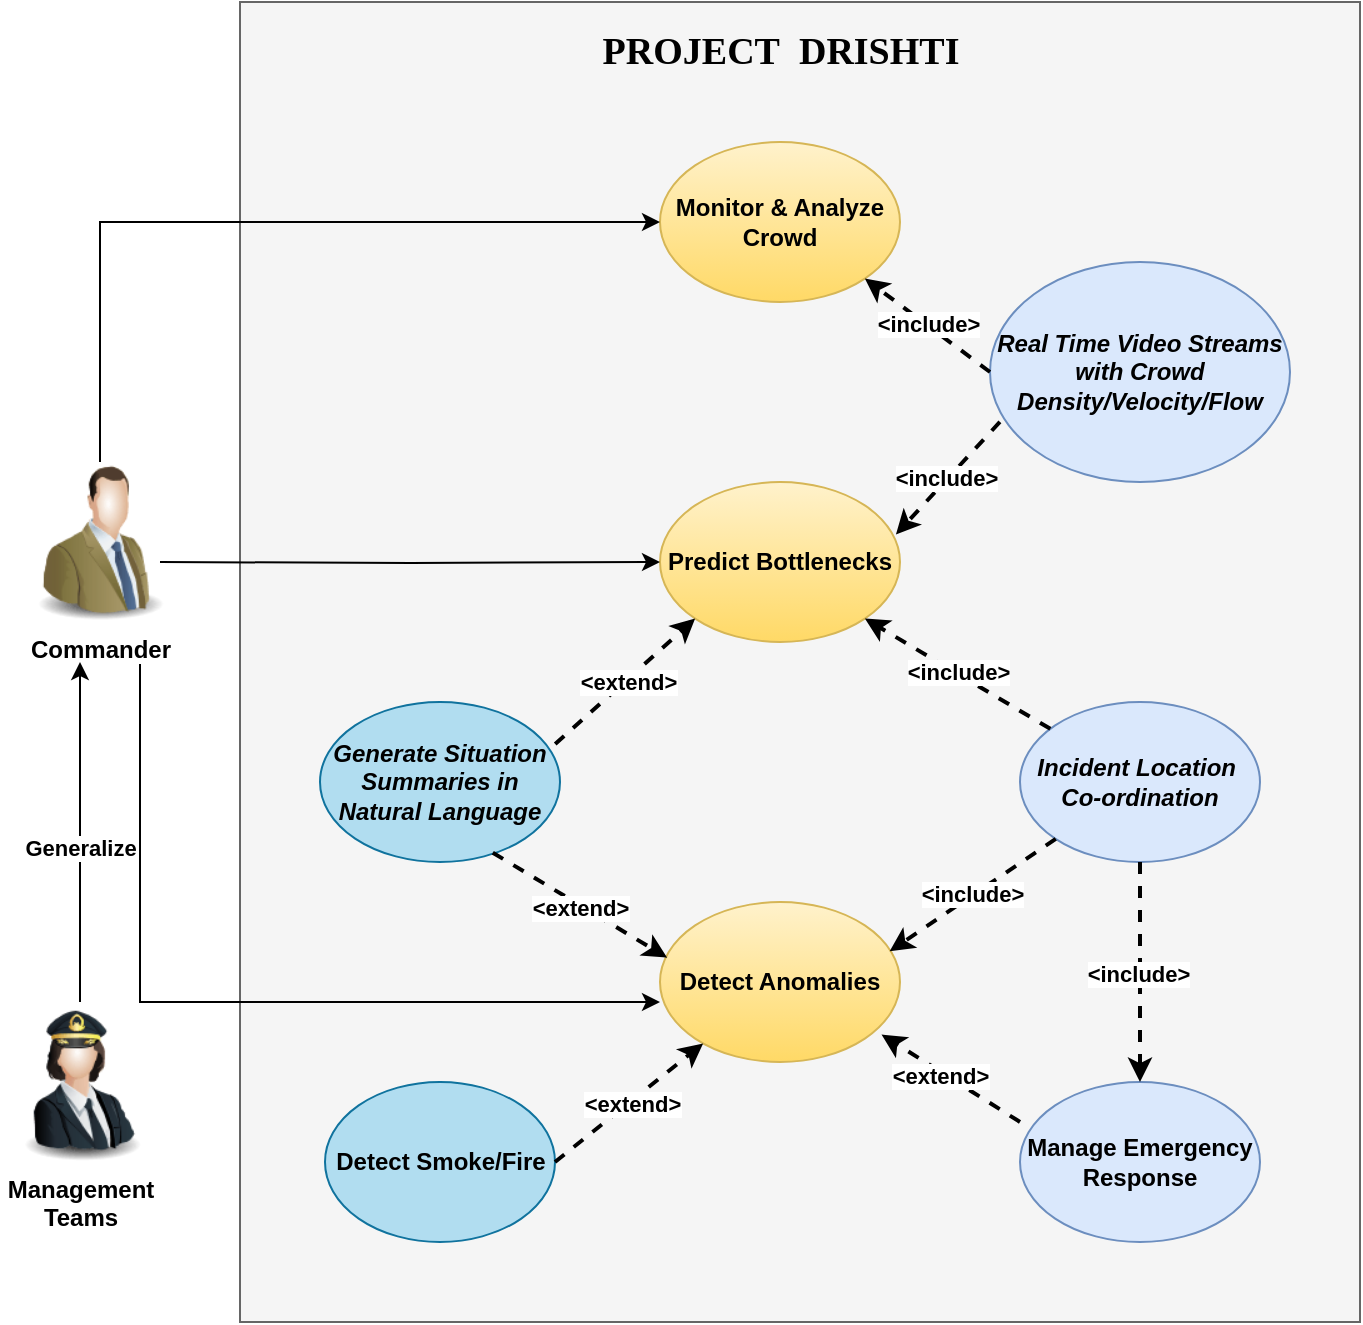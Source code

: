 <mxfile version="27.2.0">
  <diagram name="Page-1" id="cNQ3jGSSwMzKaeNfMzMZ">
    <mxGraphModel dx="1042" dy="1662" grid="1" gridSize="10" guides="1" tooltips="1" connect="1" arrows="1" fold="1" page="1" pageScale="1" pageWidth="850" pageHeight="1100" math="0" shadow="0">
      <root>
        <mxCell id="0" />
        <mxCell id="1" parent="0" />
        <mxCell id="q2KytA-D3xJXwT2xgLaa-54" value="" style="rounded=0;whiteSpace=wrap;html=1;fillColor=#f5f5f5;fontColor=#333333;strokeColor=#666666;" parent="1" vertex="1">
          <mxGeometry x="130" y="-30" width="560" height="660" as="geometry" />
        </mxCell>
        <mxCell id="q2KytA-D3xJXwT2xgLaa-1" value="&lt;b&gt;&lt;span&gt;Monitor &amp;amp; Analyze&lt;/span&gt;&lt;/b&gt;&lt;div&gt;&lt;b&gt;&lt;span&gt;Crowd&lt;/span&gt;&lt;/b&gt;&lt;/div&gt;" style="ellipse;whiteSpace=wrap;html=1;fillColor=#fff2cc;gradientColor=#ffd966;strokeColor=#d6b656;fontStyle=0" parent="1" vertex="1">
          <mxGeometry x="340" y="40" width="120" height="80" as="geometry" />
        </mxCell>
        <mxCell id="q2KytA-D3xJXwT2xgLaa-2" value="&lt;b&gt;Predict Bottlenecks&lt;/b&gt;" style="ellipse;whiteSpace=wrap;html=1;fillColor=#fff2cc;gradientColor=#ffd966;strokeColor=#d6b656;" parent="1" vertex="1">
          <mxGeometry x="340" y="210" width="120" height="80" as="geometry" />
        </mxCell>
        <mxCell id="KgOcp3zL5TzuFMi9tkQG-6" style="edgeStyle=orthogonalEdgeStyle;rounded=0;orthogonalLoop=1;jettySize=auto;html=1;exitX=0;exitY=0.625;exitDx=0;exitDy=0;exitPerimeter=0;entryX=0;entryY=0.625;entryDx=0;entryDy=0;entryPerimeter=0;" edge="1" parent="1" target="q2KytA-D3xJXwT2xgLaa-3">
          <mxGeometry relative="1" as="geometry">
            <mxPoint x="329" y="470" as="targetPoint" />
            <mxPoint x="80" y="300" as="sourcePoint" />
            <Array as="points">
              <mxPoint x="80" y="470" />
            </Array>
          </mxGeometry>
        </mxCell>
        <mxCell id="q2KytA-D3xJXwT2xgLaa-3" value="&lt;b&gt;Detect Anomalies&lt;/b&gt;" style="ellipse;whiteSpace=wrap;html=1;fillColor=#fff2cc;gradientColor=#ffd966;strokeColor=#d6b656;" parent="1" vertex="1">
          <mxGeometry x="340" y="420" width="120" height="80" as="geometry" />
        </mxCell>
        <mxCell id="q2KytA-D3xJXwT2xgLaa-4" value="&lt;b&gt;Manage Emergency Response&lt;/b&gt;" style="ellipse;whiteSpace=wrap;html=1;fillColor=#dae8fc;strokeColor=#6c8ebf;" parent="1" vertex="1">
          <mxGeometry x="520" y="510" width="120" height="80" as="geometry" />
        </mxCell>
        <mxCell id="q2KytA-D3xJXwT2xgLaa-5" value="&lt;b&gt;&lt;i&gt;Generate Situation Summaries in Natural Language&lt;/i&gt;&lt;/b&gt;" style="ellipse;whiteSpace=wrap;html=1;fillColor=#b1ddf0;strokeColor=#10739e;" parent="1" vertex="1">
          <mxGeometry x="170" y="320" width="120" height="80" as="geometry" />
        </mxCell>
        <mxCell id="q2KytA-D3xJXwT2xgLaa-6" value="&lt;b&gt;&lt;i&gt;Incident Location&amp;nbsp;&lt;/i&gt;&lt;/b&gt;&lt;div&gt;&lt;b&gt;&lt;i&gt;Co-ordination&lt;/i&gt;&lt;/b&gt;&lt;/div&gt;" style="ellipse;whiteSpace=wrap;html=1;fillColor=#dae8fc;strokeColor=#6c8ebf;" parent="1" vertex="1">
          <mxGeometry x="520" y="320" width="120" height="80" as="geometry" />
        </mxCell>
        <mxCell id="q2KytA-D3xJXwT2xgLaa-10" value="" style="endArrow=classic;html=1;rounded=0;exitX=0.5;exitY=1;exitDx=0;exitDy=0;dashed=1;strokeWidth=2;" parent="1" source="q2KytA-D3xJXwT2xgLaa-6" target="q2KytA-D3xJXwT2xgLaa-4" edge="1">
          <mxGeometry width="50" height="50" relative="1" as="geometry">
            <mxPoint x="570" y="460" as="sourcePoint" />
            <mxPoint x="620" y="410" as="targetPoint" />
            <Array as="points" />
          </mxGeometry>
        </mxCell>
        <mxCell id="q2KytA-D3xJXwT2xgLaa-12" value="&lt;b&gt;&amp;lt;include&amp;gt;&lt;/b&gt;" style="edgeLabel;html=1;align=center;verticalAlign=middle;resizable=0;points=[];" parent="q2KytA-D3xJXwT2xgLaa-10" vertex="1" connectable="0">
          <mxGeometry x="0.01" y="-1" relative="1" as="geometry">
            <mxPoint as="offset" />
          </mxGeometry>
        </mxCell>
        <mxCell id="q2KytA-D3xJXwT2xgLaa-13" value="&lt;b&gt;&lt;i&gt;Real Time Video Streams with Crowd Density/Velocity/Flow&lt;/i&gt;&lt;/b&gt;" style="ellipse;whiteSpace=wrap;html=1;fillColor=#dae8fc;strokeColor=#6c8ebf;" parent="1" vertex="1">
          <mxGeometry x="505" y="100" width="150" height="110" as="geometry" />
        </mxCell>
        <mxCell id="q2KytA-D3xJXwT2xgLaa-14" value="" style="endArrow=classic;html=1;rounded=0;exitX=0.72;exitY=0.942;exitDx=0;exitDy=0;dashed=1;strokeWidth=2;exitPerimeter=0;entryX=0.03;entryY=0.348;entryDx=0;entryDy=0;entryPerimeter=0;" parent="1" source="q2KytA-D3xJXwT2xgLaa-5" target="q2KytA-D3xJXwT2xgLaa-3" edge="1">
          <mxGeometry width="50" height="50" relative="1" as="geometry">
            <mxPoint x="330" y="260" as="sourcePoint" />
            <mxPoint x="210" y="438" as="targetPoint" />
            <Array as="points" />
          </mxGeometry>
        </mxCell>
        <mxCell id="q2KytA-D3xJXwT2xgLaa-15" value="&lt;b&gt;&amp;lt;extend&amp;gt;&lt;/b&gt;" style="edgeLabel;html=1;align=center;verticalAlign=middle;resizable=0;points=[];" parent="q2KytA-D3xJXwT2xgLaa-14" vertex="1" connectable="0">
          <mxGeometry x="0.01" y="-1" relative="1" as="geometry">
            <mxPoint as="offset" />
          </mxGeometry>
        </mxCell>
        <mxCell id="q2KytA-D3xJXwT2xgLaa-16" value="" style="endArrow=classic;html=1;rounded=0;entryX=0.957;entryY=0.308;entryDx=0;entryDy=0;dashed=1;strokeWidth=2;entryPerimeter=0;" parent="1" source="q2KytA-D3xJXwT2xgLaa-6" target="q2KytA-D3xJXwT2xgLaa-3" edge="1">
          <mxGeometry width="50" height="50" relative="1" as="geometry">
            <mxPoint x="500" y="311" as="sourcePoint" />
            <mxPoint x="380" y="489" as="targetPoint" />
            <Array as="points" />
          </mxGeometry>
        </mxCell>
        <mxCell id="q2KytA-D3xJXwT2xgLaa-17" value="&lt;b&gt;&amp;lt;include&amp;gt;&lt;/b&gt;" style="edgeLabel;html=1;align=center;verticalAlign=middle;resizable=0;points=[];" parent="q2KytA-D3xJXwT2xgLaa-16" vertex="1" connectable="0">
          <mxGeometry x="0.01" y="-1" relative="1" as="geometry">
            <mxPoint as="offset" />
          </mxGeometry>
        </mxCell>
        <mxCell id="q2KytA-D3xJXwT2xgLaa-18" value="" style="endArrow=classic;html=1;rounded=0;entryX=1;entryY=1;entryDx=0;entryDy=0;exitX=0;exitY=0.5;exitDx=0;exitDy=0;dashed=1;strokeWidth=2;" parent="1" source="q2KytA-D3xJXwT2xgLaa-13" target="q2KytA-D3xJXwT2xgLaa-1" edge="1">
          <mxGeometry width="50" height="50" relative="1" as="geometry">
            <mxPoint x="485" y="130" as="sourcePoint" />
            <mxPoint x="365" y="308" as="targetPoint" />
            <Array as="points" />
          </mxGeometry>
        </mxCell>
        <mxCell id="q2KytA-D3xJXwT2xgLaa-19" value="&lt;b&gt;&amp;lt;include&amp;gt;&lt;/b&gt;" style="edgeLabel;html=1;align=center;verticalAlign=middle;resizable=0;points=[];" parent="q2KytA-D3xJXwT2xgLaa-18" vertex="1" connectable="0">
          <mxGeometry x="0.01" y="-1" relative="1" as="geometry">
            <mxPoint as="offset" />
          </mxGeometry>
        </mxCell>
        <mxCell id="q2KytA-D3xJXwT2xgLaa-20" value="" style="endArrow=classic;html=1;rounded=0;entryX=0.983;entryY=0.328;entryDx=0;entryDy=0;exitX=0.033;exitY=0.727;exitDx=0;exitDy=0;dashed=1;strokeWidth=2;exitPerimeter=0;entryPerimeter=0;" parent="1" source="q2KytA-D3xJXwT2xgLaa-13" target="q2KytA-D3xJXwT2xgLaa-2" edge="1">
          <mxGeometry width="50" height="50" relative="1" as="geometry">
            <mxPoint x="485" y="160" as="sourcePoint" />
            <mxPoint x="365" y="338" as="targetPoint" />
            <Array as="points" />
          </mxGeometry>
        </mxCell>
        <mxCell id="q2KytA-D3xJXwT2xgLaa-21" value="&lt;b&gt;&amp;lt;include&amp;gt;&lt;/b&gt;" style="edgeLabel;html=1;align=center;verticalAlign=middle;resizable=0;points=[];" parent="q2KytA-D3xJXwT2xgLaa-20" vertex="1" connectable="0">
          <mxGeometry x="0.01" y="-1" relative="1" as="geometry">
            <mxPoint as="offset" />
          </mxGeometry>
        </mxCell>
        <mxCell id="q2KytA-D3xJXwT2xgLaa-22" value="" style="endArrow=classic;html=1;rounded=0;entryX=1;entryY=1;entryDx=0;entryDy=0;dashed=1;strokeWidth=2;" parent="1" source="q2KytA-D3xJXwT2xgLaa-6" target="q2KytA-D3xJXwT2xgLaa-2" edge="1">
          <mxGeometry width="50" height="50" relative="1" as="geometry">
            <mxPoint x="485" y="170" as="sourcePoint" />
            <mxPoint x="365" y="348" as="targetPoint" />
            <Array as="points" />
          </mxGeometry>
        </mxCell>
        <mxCell id="q2KytA-D3xJXwT2xgLaa-23" value="&lt;b&gt;&amp;lt;include&amp;gt;&lt;/b&gt;" style="edgeLabel;html=1;align=center;verticalAlign=middle;resizable=0;points=[];" parent="q2KytA-D3xJXwT2xgLaa-22" vertex="1" connectable="0">
          <mxGeometry x="0.01" y="-1" relative="1" as="geometry">
            <mxPoint as="offset" />
          </mxGeometry>
        </mxCell>
        <mxCell id="q2KytA-D3xJXwT2xgLaa-25" style="edgeStyle=orthogonalEdgeStyle;rounded=0;orthogonalLoop=1;jettySize=auto;html=1;entryX=0;entryY=0.5;entryDx=0;entryDy=0;" parent="1" source="q2KytA-D3xJXwT2xgLaa-24" target="q2KytA-D3xJXwT2xgLaa-1" edge="1">
          <mxGeometry relative="1" as="geometry">
            <mxPoint x="60" y="70" as="targetPoint" />
            <Array as="points">
              <mxPoint x="60" y="80" />
            </Array>
          </mxGeometry>
        </mxCell>
        <mxCell id="q2KytA-D3xJXwT2xgLaa-24" value="&lt;b&gt;Commander&lt;/b&gt;" style="image;html=1;image=img/lib/clip_art/people/Suit_Man_Green_128x128.png" parent="1" vertex="1">
          <mxGeometry x="20" y="200" width="80" height="80" as="geometry" />
        </mxCell>
        <mxCell id="q2KytA-D3xJXwT2xgLaa-36" style="edgeStyle=orthogonalEdgeStyle;rounded=0;orthogonalLoop=1;jettySize=auto;html=1;" parent="1" source="q2KytA-D3xJXwT2xgLaa-33" edge="1">
          <mxGeometry relative="1" as="geometry">
            <mxPoint x="50" y="300" as="targetPoint" />
          </mxGeometry>
        </mxCell>
        <mxCell id="q2KytA-D3xJXwT2xgLaa-38" value="&lt;b&gt;Generalize&lt;/b&gt;" style="edgeLabel;html=1;align=center;verticalAlign=middle;resizable=0;points=[];" parent="q2KytA-D3xJXwT2xgLaa-36" vertex="1" connectable="0">
          <mxGeometry x="-0.094" relative="1" as="geometry">
            <mxPoint as="offset" />
          </mxGeometry>
        </mxCell>
        <mxCell id="q2KytA-D3xJXwT2xgLaa-33" value="&lt;div&gt;&lt;b&gt;Management&lt;br&gt;Teams&lt;/b&gt;&lt;/div&gt;" style="image;html=1;image=img/lib/clip_art/people/Pilot_Woman_128x128.png" parent="1" vertex="1">
          <mxGeometry x="10" y="470" width="80" height="80" as="geometry" />
        </mxCell>
        <mxCell id="q2KytA-D3xJXwT2xgLaa-41" value="" style="endArrow=classic;html=1;rounded=0;dashed=1;strokeWidth=2;entryX=0;entryY=1;entryDx=0;entryDy=0;exitX=0.98;exitY=0.263;exitDx=0;exitDy=0;exitPerimeter=0;" parent="1" source="q2KytA-D3xJXwT2xgLaa-5" target="q2KytA-D3xJXwT2xgLaa-2" edge="1">
          <mxGeometry width="50" height="50" relative="1" as="geometry">
            <mxPoint x="350" y="320" as="sourcePoint" />
            <mxPoint x="447.5" y="315" as="targetPoint" />
            <Array as="points" />
          </mxGeometry>
        </mxCell>
        <mxCell id="q2KytA-D3xJXwT2xgLaa-42" value="&lt;b&gt;&amp;lt;extend&amp;gt;&lt;/b&gt;" style="edgeLabel;html=1;align=center;verticalAlign=middle;resizable=0;points=[];" parent="q2KytA-D3xJXwT2xgLaa-41" vertex="1" connectable="0">
          <mxGeometry x="0.01" y="-1" relative="1" as="geometry">
            <mxPoint as="offset" />
          </mxGeometry>
        </mxCell>
        <mxCell id="q2KytA-D3xJXwT2xgLaa-51" value="&lt;b&gt;Detect Smoke/Fire&lt;/b&gt;" style="ellipse;whiteSpace=wrap;html=1;fillColor=#b1ddf0;strokeColor=#10739e;" parent="1" vertex="1">
          <mxGeometry x="172.5" y="510" width="115" height="80" as="geometry" />
        </mxCell>
        <mxCell id="q2KytA-D3xJXwT2xgLaa-52" value="" style="endArrow=classic;html=1;rounded=0;dashed=1;strokeWidth=2;exitX=1;exitY=0.5;exitDx=0;exitDy=0;" parent="1" source="q2KytA-D3xJXwT2xgLaa-51" target="q2KytA-D3xJXwT2xgLaa-3" edge="1">
          <mxGeometry width="50" height="50" relative="1" as="geometry">
            <mxPoint x="330" y="495" as="sourcePoint" />
            <mxPoint x="330" y="445" as="targetPoint" />
            <Array as="points" />
          </mxGeometry>
        </mxCell>
        <mxCell id="q2KytA-D3xJXwT2xgLaa-53" value="&lt;b&gt;&amp;lt;extend&amp;gt;&lt;/b&gt;" style="edgeLabel;html=1;align=center;verticalAlign=middle;resizable=0;points=[];" parent="q2KytA-D3xJXwT2xgLaa-52" vertex="1" connectable="0">
          <mxGeometry x="0.01" y="-1" relative="1" as="geometry">
            <mxPoint as="offset" />
          </mxGeometry>
        </mxCell>
        <mxCell id="q2KytA-D3xJXwT2xgLaa-59" value="&lt;font style=&quot;font-size: 19px;&quot;&gt;&lt;b style=&quot;&quot;&gt;&lt;span&gt;PROJECT&amp;nbsp; DRISHTI&lt;/span&gt;&lt;/b&gt;&lt;/font&gt;" style="text;html=1;align=center;verticalAlign=middle;resizable=0;points=[];autosize=1;strokeColor=none;fillColor=none;fontStyle=0;fontFamily=Comic Sans MS;" parent="1" vertex="1">
          <mxGeometry x="290" y="-25" width="220" height="40" as="geometry" />
        </mxCell>
        <mxCell id="KgOcp3zL5TzuFMi9tkQG-5" style="edgeStyle=orthogonalEdgeStyle;rounded=0;orthogonalLoop=1;jettySize=auto;html=1;exitX=0;exitY=0.5;exitDx=0;exitDy=0;entryX=0;entryY=0.5;entryDx=0;entryDy=0;" edge="1" parent="1" target="q2KytA-D3xJXwT2xgLaa-2">
          <mxGeometry relative="1" as="geometry">
            <mxPoint x="90" y="250" as="sourcePoint" />
          </mxGeometry>
        </mxCell>
        <mxCell id="KgOcp3zL5TzuFMi9tkQG-7" value="" style="endArrow=classic;html=1;rounded=0;dashed=1;strokeWidth=2;entryX=0.923;entryY=0.828;entryDx=0;entryDy=0;entryPerimeter=0;" edge="1" parent="1" target="q2KytA-D3xJXwT2xgLaa-3">
          <mxGeometry width="50" height="50" relative="1" as="geometry">
            <mxPoint x="520" y="530" as="sourcePoint" />
            <mxPoint x="481" y="550" as="targetPoint" />
            <Array as="points" />
          </mxGeometry>
        </mxCell>
        <mxCell id="KgOcp3zL5TzuFMi9tkQG-8" value="&lt;b&gt;&amp;lt;extend&amp;gt;&lt;/b&gt;" style="edgeLabel;html=1;align=center;verticalAlign=middle;resizable=0;points=[];" vertex="1" connectable="0" parent="KgOcp3zL5TzuFMi9tkQG-7">
          <mxGeometry x="0.01" y="-1" relative="1" as="geometry">
            <mxPoint x="-6" as="offset" />
          </mxGeometry>
        </mxCell>
      </root>
    </mxGraphModel>
  </diagram>
</mxfile>
